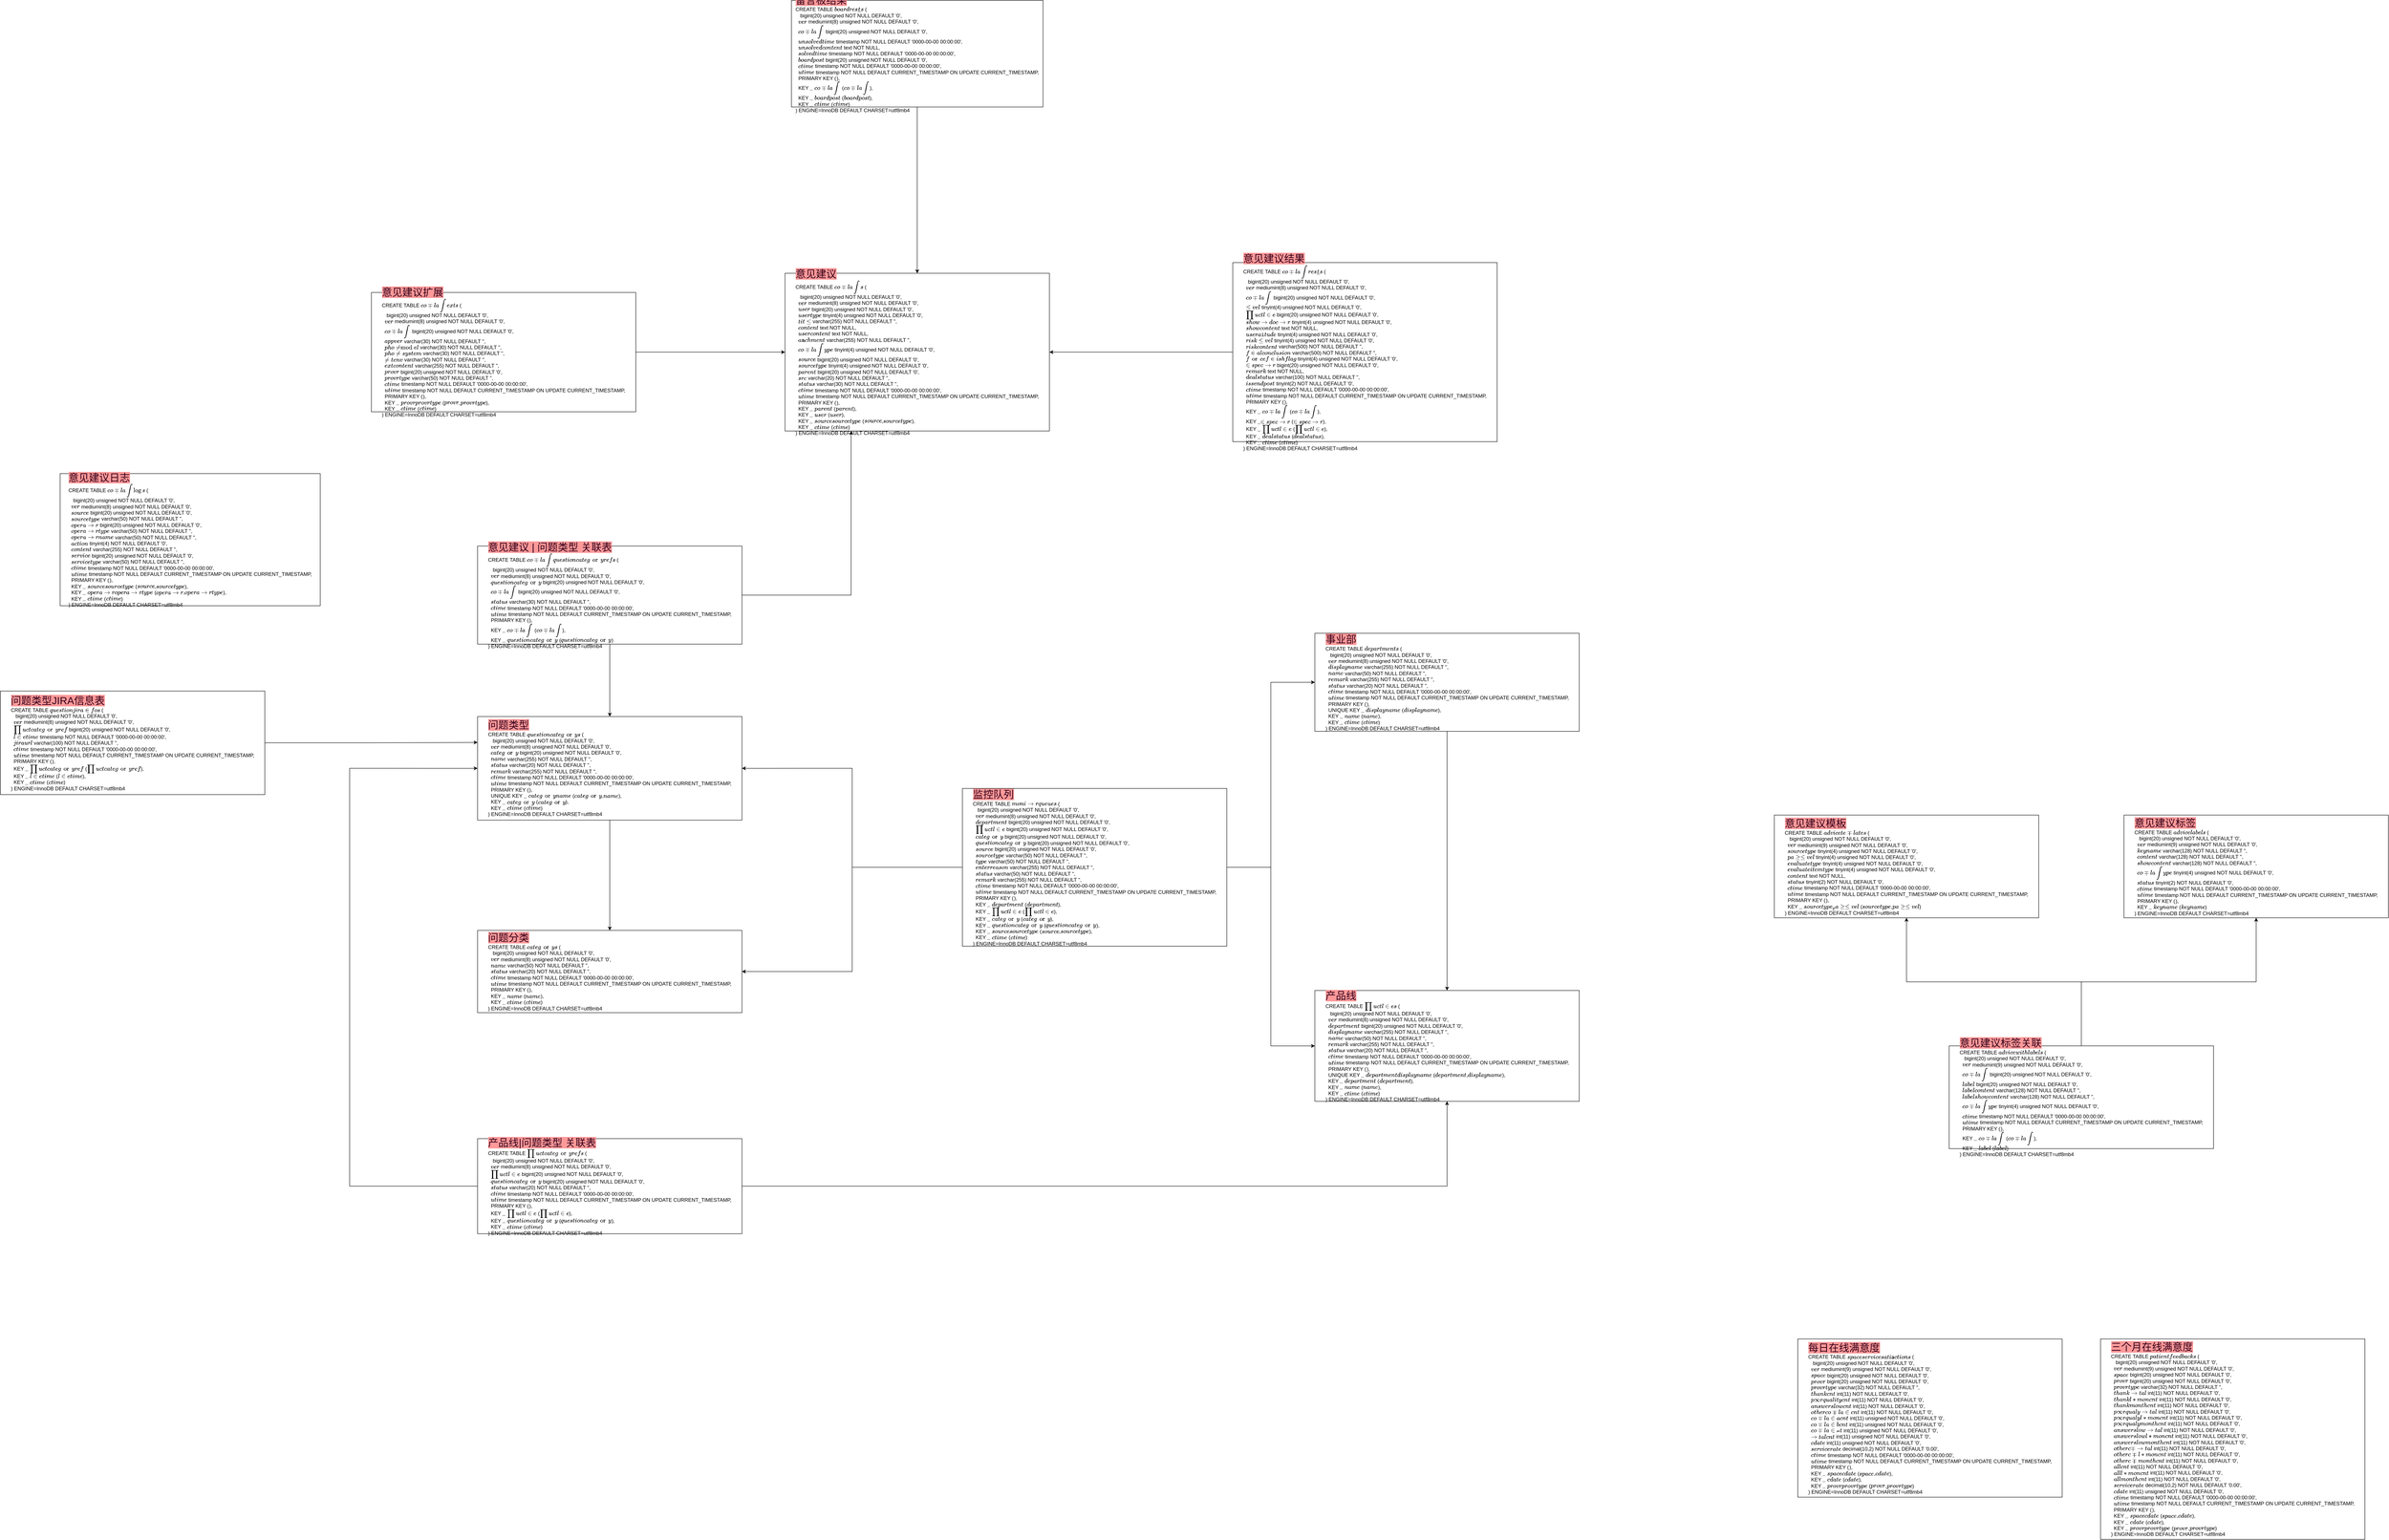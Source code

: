 <mxfile version="10.6.7" type="github"><diagram id="CI_Vb7R3DG8Nint-SgIT" name="Page-1"><mxGraphModel dx="10752" dy="6019" grid="1" gridSize="10" guides="1" tooltips="1" connect="1" arrows="1" fold="1" page="1" pageScale="1" pageWidth="827" pageHeight="1169" math="0" shadow="0"><root><mxCell id="0"/><mxCell id="1" parent="0"/><mxCell id="RTX8CLHJrB2wrhSfmk_F-2" value="&lt;div style=&quot;text-align: left&quot;&gt;&lt;font color=&quot;#33001a&quot; style=&quot;background-color: rgb(255 , 153 , 153) ; font-size: 24px&quot;&gt;意见&lt;font&gt;建议&lt;/font&gt;&lt;/font&gt;&lt;/div&gt;&lt;div style=&quot;text-align: left&quot;&gt;CREATE TABLE `complaints` (&lt;/div&gt;&lt;div style=&quot;text-align: left&quot;&gt;&amp;nbsp; `id` bigint(20) unsigned NOT NULL DEFAULT '0',&lt;/div&gt;&lt;div style=&quot;text-align: left&quot;&gt;&amp;nbsp; `ver` mediumint(8) unsigned NOT NULL DEFAULT '0',&lt;/div&gt;&lt;div style=&quot;text-align: left&quot;&gt;&amp;nbsp; `userid` bigint(20) unsigned NOT NULL DEFAULT '0',&lt;/div&gt;&lt;div style=&quot;text-align: left&quot;&gt;&amp;nbsp; `usertype` tinyint(4) unsigned NOT NULL DEFAULT '0',&lt;/div&gt;&lt;div style=&quot;text-align: left&quot;&gt;&amp;nbsp; `title` varchar(255) NOT NULL DEFAULT '',&lt;/div&gt;&lt;div style=&quot;text-align: left&quot;&gt;&amp;nbsp; `content` text NOT NULL,&lt;/div&gt;&lt;div style=&quot;text-align: left&quot;&gt;&amp;nbsp; `usercontent` text NOT NULL,&lt;/div&gt;&lt;div style=&quot;text-align: left&quot;&gt;&amp;nbsp; `attachmentids` varchar(255) NOT NULL DEFAULT '',&lt;/div&gt;&lt;div style=&quot;text-align: left&quot;&gt;&amp;nbsp; `complaintype` tinyint(4) unsigned NOT NULL DEFAULT '0',&lt;/div&gt;&lt;div style=&quot;text-align: left&quot;&gt;&amp;nbsp; `sourceid` bigint(20) unsigned NOT NULL DEFAULT '0',&lt;/div&gt;&lt;div style=&quot;text-align: left&quot;&gt;&amp;nbsp; `sourcetype` tinyint(4) unsigned NOT NULL DEFAULT '0',&lt;/div&gt;&lt;div style=&quot;text-align: left&quot;&gt;&amp;nbsp; `parentid` bigint(20) unsigned NOT NULL DEFAULT '0',&lt;/div&gt;&lt;div style=&quot;text-align: left&quot;&gt;&amp;nbsp; `src` varchar(20) NOT NULL DEFAULT '',&lt;/div&gt;&lt;div style=&quot;text-align: left&quot;&gt;&amp;nbsp; `status` varchar(30) NOT NULL DEFAULT '',&lt;/div&gt;&lt;div style=&quot;text-align: left&quot;&gt;&amp;nbsp; `ctime` timestamp NOT NULL DEFAULT '0000-00-00 00:00:00',&lt;/div&gt;&lt;div style=&quot;text-align: left&quot;&gt;&amp;nbsp; `utime` timestamp NOT NULL DEFAULT CURRENT_TIMESTAMP ON UPDATE CURRENT_TIMESTAMP,&lt;/div&gt;&lt;div style=&quot;text-align: left&quot;&gt;&amp;nbsp; PRIMARY KEY (`id`),&lt;/div&gt;&lt;div style=&quot;text-align: left&quot;&gt;&amp;nbsp; KEY `idx_parentid` (`parentid`),&lt;/div&gt;&lt;div style=&quot;text-align: left&quot;&gt;&amp;nbsp; KEY `idx_userid` (`userid`),&lt;/div&gt;&lt;div style=&quot;text-align: left&quot;&gt;&amp;nbsp; KEY `idx_sourceid_sourcetype` (`sourceid`,`sourcetype`),&lt;/div&gt;&lt;div style=&quot;text-align: left&quot;&gt;&amp;nbsp; KEY `idx_ctime` (`ctime`)&lt;/div&gt;&lt;div style=&quot;text-align: left&quot;&gt;) ENGINE=InnoDB DEFAULT CHARSET=utf8mb4&lt;/div&gt;" style="rounded=0;whiteSpace=wrap;html=1;" vertex="1" parent="1"><mxGeometry x="100" y="360" width="620" height="370" as="geometry"/></mxCell><mxCell id="RTX8CLHJrB2wrhSfmk_F-25" style="edgeStyle=orthogonalEdgeStyle;rounded=0;orthogonalLoop=1;jettySize=auto;html=1;entryX=0;entryY=0.5;entryDx=0;entryDy=0;" edge="1" parent="1" source="RTX8CLHJrB2wrhSfmk_F-3" target="RTX8CLHJrB2wrhSfmk_F-2"><mxGeometry relative="1" as="geometry"/></mxCell><mxCell id="RTX8CLHJrB2wrhSfmk_F-3" value="&lt;div style=&quot;text-align: left&quot;&gt;&lt;font color=&quot;#33001a&quot; style=&quot;background-color: rgb(255 , 153 , 153) ; font-size: 24px&quot;&gt;意见&lt;font&gt;建议扩展&lt;/font&gt;&lt;/font&gt;&lt;/div&gt;&lt;div style=&quot;text-align: left&quot;&gt;&lt;div&gt;CREATE TABLE `complaintexts` (&lt;/div&gt;&lt;div&gt;&amp;nbsp; `id` bigint(20) unsigned NOT NULL DEFAULT '0',&lt;/div&gt;&lt;div&gt;&amp;nbsp; `ver` mediumint(8) unsigned NOT NULL DEFAULT '0',&lt;/div&gt;&lt;div&gt;&amp;nbsp; `complaintid` bigint(20) unsigned NOT NULL DEFAULT '0',&lt;/div&gt;&lt;div&gt;&amp;nbsp; `appver` varchar(30) NOT NULL DEFAULT '',&lt;/div&gt;&lt;div&gt;&amp;nbsp; `phonemodel` varchar(30) NOT NULL DEFAULT '',&lt;/div&gt;&lt;div&gt;&amp;nbsp; `phonesystem` varchar(30) NOT NULL DEFAULT '',&lt;/div&gt;&lt;div&gt;&amp;nbsp; `netenv` varchar(30) NOT NULL DEFAULT '',&lt;/div&gt;&lt;div&gt;&amp;nbsp; `extcontent` varchar(255) NOT NULL DEFAULT '',&lt;/div&gt;&lt;div&gt;&amp;nbsp; `providerid` bigint(20) unsigned NOT NULL DEFAULT '0',&lt;/div&gt;&lt;div&gt;&amp;nbsp; `providertype` varchar(50) NOT NULL DEFAULT '',&lt;/div&gt;&lt;div&gt;&amp;nbsp; `ctime` timestamp NOT NULL DEFAULT '0000-00-00 00:00:00',&lt;/div&gt;&lt;div&gt;&amp;nbsp; `utime` timestamp NOT NULL DEFAULT CURRENT_TIMESTAMP ON UPDATE CURRENT_TIMESTAMP,&lt;/div&gt;&lt;div&gt;&amp;nbsp; PRIMARY KEY (`id`),&lt;/div&gt;&lt;div&gt;&amp;nbsp; KEY `idx_providerid_providertype` (`providerid`,`providertype`),&lt;/div&gt;&lt;div&gt;&amp;nbsp; KEY `idx_ctime` (`ctime`)&lt;/div&gt;&lt;div&gt;) ENGINE=InnoDB DEFAULT CHARSET=utf8mb4&lt;/div&gt;&lt;/div&gt;" style="rounded=0;whiteSpace=wrap;html=1;" vertex="1" parent="1"><mxGeometry x="-870" y="405" width="620" height="280" as="geometry"/></mxCell><mxCell id="RTX8CLHJrB2wrhSfmk_F-26" style="edgeStyle=orthogonalEdgeStyle;rounded=0;orthogonalLoop=1;jettySize=auto;html=1;entryX=1;entryY=0.5;entryDx=0;entryDy=0;" edge="1" parent="1" source="RTX8CLHJrB2wrhSfmk_F-6" target="RTX8CLHJrB2wrhSfmk_F-2"><mxGeometry relative="1" as="geometry"/></mxCell><mxCell id="RTX8CLHJrB2wrhSfmk_F-6" value="&lt;div style=&quot;text-align: left&quot;&gt;&lt;font color=&quot;#33001a&quot; style=&quot;background-color: rgb(255 , 153 , 153) ; font-size: 24px&quot;&gt;意见&lt;font&gt;建议结果&lt;/font&gt;&lt;/font&gt;&lt;/div&gt;&lt;div style=&quot;text-align: left&quot;&gt;&lt;div&gt;CREATE TABLE `complaintresults` (&lt;/div&gt;&lt;div&gt;&amp;nbsp; `id` bigint(20) unsigned NOT NULL DEFAULT '0',&lt;/div&gt;&lt;div&gt;&amp;nbsp; `ver` mediumint(8) unsigned NOT NULL DEFAULT '0',&lt;/div&gt;&lt;div&gt;&amp;nbsp; `complaintid` bigint(20) unsigned NOT NULL DEFAULT '0',&lt;/div&gt;&lt;div&gt;&amp;nbsp; `level` tinyint(4) unsigned NOT NULL DEFAULT '0',&lt;/div&gt;&lt;div&gt;&amp;nbsp; `productlineid` bigint(20) unsigned NOT NULL DEFAULT '0',&lt;/div&gt;&lt;div&gt;&amp;nbsp; `showtodoctor` tinyint(4) unsigned NOT NULL DEFAULT '0',&lt;/div&gt;&lt;div&gt;&amp;nbsp; `showcontent` text NOT NULL,&lt;/div&gt;&lt;div&gt;&amp;nbsp; `userattitude` tinyint(4) unsigned NOT NULL DEFAULT '0',&lt;/div&gt;&lt;div&gt;&amp;nbsp; `risklevel` tinyint(4) unsigned NOT NULL DEFAULT '0',&lt;/div&gt;&lt;div&gt;&amp;nbsp; `riskcontent` varchar(500) NOT NULL DEFAULT '',&lt;/div&gt;&lt;div&gt;&amp;nbsp; `finalconclusion` varchar(500) NOT NULL DEFAULT '',&lt;/div&gt;&lt;div&gt;&amp;nbsp; `forcefinishflag` tinyint(4) unsigned NOT NULL DEFAULT '0',&lt;/div&gt;&lt;div&gt;&amp;nbsp; `inspectorid` bigint(20) unsigned NOT NULL DEFAULT '0',&lt;/div&gt;&lt;div&gt;&amp;nbsp; `remark` text NOT NULL,&lt;/div&gt;&lt;div&gt;&amp;nbsp; `dealstatus` varchar(100) NOT NULL DEFAULT '',&lt;/div&gt;&lt;div&gt;&amp;nbsp; `issendpost` tinyint(2) NOT NULL DEFAULT '0',&lt;/div&gt;&lt;div&gt;&amp;nbsp; `ctime` timestamp NOT NULL DEFAULT '0000-00-00 00:00:00',&lt;/div&gt;&lt;div&gt;&amp;nbsp; `utime` timestamp NOT NULL DEFAULT CURRENT_TIMESTAMP ON UPDATE CURRENT_TIMESTAMP,&lt;/div&gt;&lt;div&gt;&amp;nbsp; PRIMARY KEY (`id`),&lt;/div&gt;&lt;div&gt;&amp;nbsp; KEY `idx_complaintid` (`complaintid`),&lt;/div&gt;&lt;div&gt;&amp;nbsp; KEY `idx_inspectorid` (`inspectorid`),&lt;/div&gt;&lt;div&gt;&amp;nbsp; KEY `idx_productlineid` (`productlineid`),&lt;/div&gt;&lt;div&gt;&amp;nbsp; KEY `idx_dealstatus` (`dealstatus`),&lt;/div&gt;&lt;div&gt;&amp;nbsp; KEY `idx_ctime` (`ctime`)&lt;/div&gt;&lt;div&gt;) ENGINE=InnoDB DEFAULT CHARSET=utf8mb4&lt;/div&gt;&lt;/div&gt;" style="rounded=0;whiteSpace=wrap;html=1;" vertex="1" parent="1"><mxGeometry x="1150" y="335" width="620" height="420" as="geometry"/></mxCell><mxCell id="RTX8CLHJrB2wrhSfmk_F-7" value="&lt;div style=&quot;text-align: left&quot;&gt;&lt;font color=&quot;#33001a&quot; style=&quot;background-color: rgb(255 , 153 , 153) ; font-size: 24px&quot;&gt;意见&lt;font&gt;建议日志&lt;/font&gt;&lt;/font&gt;&lt;/div&gt;&lt;div style=&quot;text-align: left&quot;&gt;&lt;div&gt;CREATE TABLE `complaintlogs` (&lt;/div&gt;&lt;div&gt;&amp;nbsp; `id` bigint(20) unsigned NOT NULL DEFAULT '0',&lt;/div&gt;&lt;div&gt;&amp;nbsp; `ver` mediumint(8) unsigned NOT NULL DEFAULT '0',&lt;/div&gt;&lt;div&gt;&amp;nbsp; `sourceid` bigint(20) unsigned NOT NULL DEFAULT '0',&lt;/div&gt;&lt;div&gt;&amp;nbsp; `sourcetype` varchar(50) NOT NULL DEFAULT '',&lt;/div&gt;&lt;div&gt;&amp;nbsp; `operatorid` bigint(20) unsigned NOT NULL DEFAULT '0',&lt;/div&gt;&lt;div&gt;&amp;nbsp; `operatortype` varchar(50) NOT NULL DEFAULT '',&lt;/div&gt;&lt;div&gt;&amp;nbsp; `operatorname` varchar(50) NOT NULL DEFAULT '',&lt;/div&gt;&lt;div&gt;&amp;nbsp; `action` tinyint(4) NOT NULL DEFAULT '0',&lt;/div&gt;&lt;div&gt;&amp;nbsp; `content` varchar(255) NOT NULL DEFAULT '',&lt;/div&gt;&lt;div&gt;&amp;nbsp; `serviceid` bigint(20) unsigned NOT NULL DEFAULT '0',&lt;/div&gt;&lt;div&gt;&amp;nbsp; `servicetype` varchar(50) NOT NULL DEFAULT '',&lt;/div&gt;&lt;div&gt;&amp;nbsp; `ctime` timestamp NOT NULL DEFAULT '0000-00-00 00:00:00',&lt;/div&gt;&lt;div&gt;&amp;nbsp; `utime` timestamp NOT NULL DEFAULT CURRENT_TIMESTAMP ON UPDATE CURRENT_TIMESTAMP,&lt;/div&gt;&lt;div&gt;&amp;nbsp; PRIMARY KEY (`id`),&lt;/div&gt;&lt;div&gt;&amp;nbsp; KEY `idx_sourceid_sourcetype` (`sourceid`,`sourcetype`),&lt;/div&gt;&lt;div&gt;&amp;nbsp; KEY `idx_operatorid_operatortype` (`operatorid`,`operatortype`),&lt;/div&gt;&lt;div&gt;&amp;nbsp; KEY `idx_ctime` (`ctime`)&lt;/div&gt;&lt;div&gt;) ENGINE=InnoDB DEFAULT CHARSET=utf8mb4&lt;/div&gt;&lt;/div&gt;" style="rounded=0;whiteSpace=wrap;html=1;" vertex="1" parent="1"><mxGeometry x="-1600" y="830" width="610" height="310" as="geometry"/></mxCell><mxCell id="RTX8CLHJrB2wrhSfmk_F-27" style="edgeStyle=orthogonalEdgeStyle;rounded=0;orthogonalLoop=1;jettySize=auto;html=1;entryX=0.5;entryY=0;entryDx=0;entryDy=0;" edge="1" parent="1" source="RTX8CLHJrB2wrhSfmk_F-8" target="RTX8CLHJrB2wrhSfmk_F-2"><mxGeometry relative="1" as="geometry"/></mxCell><mxCell id="RTX8CLHJrB2wrhSfmk_F-8" value="&lt;div style=&quot;text-align: left&quot;&gt;&lt;font color=&quot;#33001a&quot; style=&quot;background-color: rgb(255 , 153 , 153) ; font-size: 24px&quot;&gt;留言板结果&lt;/font&gt;&lt;/div&gt;&lt;div style=&quot;text-align: left&quot;&gt;&lt;div&gt;CREATE TABLE `boardresults` (&lt;/div&gt;&lt;div&gt;&amp;nbsp; `id` bigint(20) unsigned NOT NULL DEFAULT '0',&lt;/div&gt;&lt;div&gt;&amp;nbsp; `ver` mediumint(8) unsigned NOT NULL DEFAULT '0',&lt;/div&gt;&lt;div&gt;&amp;nbsp; `complaintid` bigint(20) unsigned NOT NULL DEFAULT '0',&lt;/div&gt;&lt;div&gt;&amp;nbsp; `unsolvedtime` timestamp NOT NULL DEFAULT '0000-00-00 00:00:00',&lt;/div&gt;&lt;div&gt;&amp;nbsp; `unsolvedcontent` text NOT NULL,&lt;/div&gt;&lt;div&gt;&amp;nbsp; `solvedtime` timestamp NOT NULL DEFAULT '0000-00-00 00:00:00',&lt;/div&gt;&lt;div&gt;&amp;nbsp; `boardpostid` bigint(20) unsigned NOT NULL DEFAULT '0',&lt;/div&gt;&lt;div&gt;&amp;nbsp; `ctime` timestamp NOT NULL DEFAULT '0000-00-00 00:00:00',&lt;/div&gt;&lt;div&gt;&amp;nbsp; `utime` timestamp NOT NULL DEFAULT CURRENT_TIMESTAMP ON UPDATE CURRENT_TIMESTAMP,&lt;/div&gt;&lt;div&gt;&amp;nbsp; PRIMARY KEY (`id`),&lt;/div&gt;&lt;div&gt;&amp;nbsp; KEY `idx_complaintid` (`complaintid`),&lt;/div&gt;&lt;div&gt;&amp;nbsp; KEY `idx_boardpostid` (`boardpostid`),&lt;/div&gt;&lt;div&gt;&amp;nbsp; KEY `idx_ctime` (`ctime`)&lt;/div&gt;&lt;div&gt;) ENGINE=InnoDB DEFAULT CHARSET=utf8mb4&lt;/div&gt;&lt;/div&gt;" style="rounded=0;whiteSpace=wrap;html=1;" vertex="1" parent="1"><mxGeometry x="115" y="-280" width="590" height="250" as="geometry"/></mxCell><mxCell id="RTX8CLHJrB2wrhSfmk_F-28" style="edgeStyle=orthogonalEdgeStyle;rounded=0;orthogonalLoop=1;jettySize=auto;html=1;entryX=0.25;entryY=1;entryDx=0;entryDy=0;" edge="1" parent="1" source="RTX8CLHJrB2wrhSfmk_F-9" target="RTX8CLHJrB2wrhSfmk_F-2"><mxGeometry relative="1" as="geometry"/></mxCell><mxCell id="RTX8CLHJrB2wrhSfmk_F-29" style="edgeStyle=orthogonalEdgeStyle;rounded=0;orthogonalLoop=1;jettySize=auto;html=1;entryX=0.5;entryY=0;entryDx=0;entryDy=0;" edge="1" parent="1" source="RTX8CLHJrB2wrhSfmk_F-9" target="RTX8CLHJrB2wrhSfmk_F-17"><mxGeometry relative="1" as="geometry"/></mxCell><mxCell id="RTX8CLHJrB2wrhSfmk_F-9" value="&lt;div style=&quot;text-align: left&quot;&gt;&lt;font color=&quot;#33001a&quot; style=&quot;background-color: rgb(255 , 153 , 153) ; font-size: 24px&quot;&gt;意见&lt;font&gt;建议 | 问题类型 关联表&lt;/font&gt;&lt;/font&gt;&lt;/div&gt;&lt;div style=&quot;text-align: left&quot;&gt;&lt;div&gt;CREATE TABLE `complaintquestioncategoryrefs` (&lt;/div&gt;&lt;div&gt;&amp;nbsp; `id` bigint(20) unsigned NOT NULL DEFAULT '0',&lt;/div&gt;&lt;div&gt;&amp;nbsp; `ver` mediumint(8) unsigned NOT NULL DEFAULT '0',&lt;/div&gt;&lt;div&gt;&amp;nbsp; `questioncategoryid` bigint(20) unsigned NOT NULL DEFAULT '0',&lt;/div&gt;&lt;div&gt;&amp;nbsp; `complaintid` bigint(20) unsigned NOT NULL DEFAULT '0',&lt;/div&gt;&lt;div&gt;&amp;nbsp; `status` varchar(30) NOT NULL DEFAULT '',&lt;/div&gt;&lt;div&gt;&amp;nbsp; `ctime` timestamp NOT NULL DEFAULT '0000-00-00 00:00:00',&lt;/div&gt;&lt;div&gt;&amp;nbsp; `utime` timestamp NOT NULL DEFAULT CURRENT_TIMESTAMP ON UPDATE CURRENT_TIMESTAMP,&lt;/div&gt;&lt;div&gt;&amp;nbsp; PRIMARY KEY (`id`),&lt;/div&gt;&lt;div&gt;&amp;nbsp; KEY `idx_complaintid` (`complaintid`),&lt;/div&gt;&lt;div&gt;&amp;nbsp; KEY `idx_questioncategoryid` (`questioncategoryid`)&lt;/div&gt;&lt;div&gt;) ENGINE=InnoDB DEFAULT CHARSET=utf8mb4&lt;/div&gt;&lt;/div&gt;" style="rounded=0;whiteSpace=wrap;html=1;" vertex="1" parent="1"><mxGeometry x="-621" y="1000" width="620" height="230" as="geometry"/></mxCell><mxCell id="RTX8CLHJrB2wrhSfmk_F-31" style="edgeStyle=orthogonalEdgeStyle;rounded=0;orthogonalLoop=1;jettySize=auto;html=1;entryX=0;entryY=0.5;entryDx=0;entryDy=0;" edge="1" parent="1" source="RTX8CLHJrB2wrhSfmk_F-10" target="RTX8CLHJrB2wrhSfmk_F-12"><mxGeometry relative="1" as="geometry"/></mxCell><mxCell id="RTX8CLHJrB2wrhSfmk_F-32" style="edgeStyle=orthogonalEdgeStyle;rounded=0;orthogonalLoop=1;jettySize=auto;html=1;entryX=0;entryY=0.5;entryDx=0;entryDy=0;" edge="1" parent="1" source="RTX8CLHJrB2wrhSfmk_F-10" target="RTX8CLHJrB2wrhSfmk_F-15"><mxGeometry relative="1" as="geometry"/></mxCell><mxCell id="RTX8CLHJrB2wrhSfmk_F-35" style="edgeStyle=orthogonalEdgeStyle;rounded=0;orthogonalLoop=1;jettySize=auto;html=1;entryX=1;entryY=0.5;entryDx=0;entryDy=0;" edge="1" parent="1" source="RTX8CLHJrB2wrhSfmk_F-10" target="RTX8CLHJrB2wrhSfmk_F-17"><mxGeometry relative="1" as="geometry"/></mxCell><mxCell id="RTX8CLHJrB2wrhSfmk_F-36" style="edgeStyle=orthogonalEdgeStyle;rounded=0;orthogonalLoop=1;jettySize=auto;html=1;entryX=1;entryY=0.5;entryDx=0;entryDy=0;" edge="1" parent="1" source="RTX8CLHJrB2wrhSfmk_F-10" target="RTX8CLHJrB2wrhSfmk_F-16"><mxGeometry relative="1" as="geometry"/></mxCell><mxCell id="RTX8CLHJrB2wrhSfmk_F-10" value="&lt;div style=&quot;text-align: left&quot;&gt;&lt;font color=&quot;#33001a&quot; style=&quot;background-color: rgb(255 , 153 , 153) ; font-size: 24px&quot;&gt;&lt;font&gt;监控队列&lt;/font&gt;&lt;/font&gt;&lt;/div&gt;&lt;div style=&quot;text-align: left&quot;&gt;&lt;div&gt;CREATE TABLE `monitorqueues` (&lt;/div&gt;&lt;div&gt;&amp;nbsp; `id` bigint(20) unsigned NOT NULL DEFAULT '0',&lt;/div&gt;&lt;div&gt;&amp;nbsp; `ver` mediumint(8) unsigned NOT NULL DEFAULT '0',&lt;/div&gt;&lt;div&gt;&amp;nbsp; `departmentid` bigint(20) unsigned NOT NULL DEFAULT '0',&lt;/div&gt;&lt;div&gt;&amp;nbsp; `productlineid` bigint(20) unsigned NOT NULL DEFAULT '0',&lt;/div&gt;&lt;div&gt;&amp;nbsp; `categoryid` bigint(20) unsigned NOT NULL DEFAULT '0',&lt;/div&gt;&lt;div&gt;&amp;nbsp; `questioncategoryid` bigint(20) unsigned NOT NULL DEFAULT '0',&lt;/div&gt;&lt;div&gt;&amp;nbsp; `sourceid` bigint(20) unsigned NOT NULL DEFAULT '0',&lt;/div&gt;&lt;div&gt;&amp;nbsp; `sourcetype` varchar(50) NOT NULL DEFAULT '',&lt;/div&gt;&lt;div&gt;&amp;nbsp; `type` varchar(50) NOT NULL DEFAULT '',&lt;/div&gt;&lt;div&gt;&amp;nbsp; `enterreason` varchar(255) NOT NULL DEFAULT '',&lt;/div&gt;&lt;div&gt;&amp;nbsp; `status` varchar(50) NOT NULL DEFAULT '',&lt;/div&gt;&lt;div&gt;&amp;nbsp; `remark` varchar(255) NOT NULL DEFAULT '',&lt;/div&gt;&lt;div&gt;&amp;nbsp; `ctime` timestamp NOT NULL DEFAULT '0000-00-00 00:00:00',&lt;/div&gt;&lt;div&gt;&amp;nbsp; `utime` timestamp NOT NULL DEFAULT CURRENT_TIMESTAMP ON UPDATE CURRENT_TIMESTAMP,&lt;/div&gt;&lt;div&gt;&amp;nbsp; PRIMARY KEY (`id`),&lt;/div&gt;&lt;div&gt;&amp;nbsp; KEY `idx_departmentid` (`departmentid`),&lt;/div&gt;&lt;div&gt;&amp;nbsp; KEY `idx_productlineid` (`productlineid`),&lt;/div&gt;&lt;div&gt;&amp;nbsp; KEY `idx_categoryid` (`categoryid`),&lt;/div&gt;&lt;div&gt;&amp;nbsp; KEY `idx_questioncategoryid` (`questioncategoryid`),&lt;/div&gt;&lt;div&gt;&amp;nbsp; KEY `idx_sourceid_sourcetype` (`sourceid`,`sourcetype`),&lt;/div&gt;&lt;div&gt;&amp;nbsp; KEY `idx_ctime` (`ctime`)&lt;/div&gt;&lt;div&gt;) ENGINE=InnoDB DEFAULT CHARSET=utf8mb4&lt;/div&gt;&lt;/div&gt;" style="rounded=0;whiteSpace=wrap;html=1;" vertex="1" parent="1"><mxGeometry x="516" y="1568.5" width="620" height="370" as="geometry"/></mxCell><mxCell id="RTX8CLHJrB2wrhSfmk_F-37" style="edgeStyle=orthogonalEdgeStyle;rounded=0;orthogonalLoop=1;jettySize=auto;html=1;entryX=0.5;entryY=0;entryDx=0;entryDy=0;" edge="1" parent="1" source="RTX8CLHJrB2wrhSfmk_F-12" target="RTX8CLHJrB2wrhSfmk_F-15"><mxGeometry relative="1" as="geometry"/></mxCell><mxCell id="RTX8CLHJrB2wrhSfmk_F-12" value="&lt;div style=&quot;text-align: left&quot;&gt;&lt;font color=&quot;#33001a&quot; style=&quot;background-color: rgb(255 , 153 , 153) ; font-size: 24px&quot;&gt;事业部&lt;/font&gt;&lt;/div&gt;&lt;div style=&quot;text-align: left&quot;&gt;&lt;div&gt;CREATE TABLE `departments` (&lt;/div&gt;&lt;div&gt;&amp;nbsp; `id` bigint(20) unsigned NOT NULL DEFAULT '0',&lt;/div&gt;&lt;div&gt;&amp;nbsp; `ver` mediumint(8) unsigned NOT NULL DEFAULT '0',&lt;/div&gt;&lt;div&gt;&amp;nbsp; `displayname` varchar(255) NOT NULL DEFAULT '',&lt;/div&gt;&lt;div&gt;&amp;nbsp; `name` varchar(50) NOT NULL DEFAULT '',&lt;/div&gt;&lt;div&gt;&amp;nbsp; `remark` varchar(255) NOT NULL DEFAULT '',&lt;/div&gt;&lt;div&gt;&amp;nbsp; `status` varchar(20) NOT NULL DEFAULT '',&lt;/div&gt;&lt;div&gt;&amp;nbsp; `ctime` timestamp NOT NULL DEFAULT '0000-00-00 00:00:00',&lt;/div&gt;&lt;div&gt;&amp;nbsp; `utime` timestamp NOT NULL DEFAULT CURRENT_TIMESTAMP ON UPDATE CURRENT_TIMESTAMP,&lt;/div&gt;&lt;div&gt;&amp;nbsp; PRIMARY KEY (`id`),&lt;/div&gt;&lt;div&gt;&amp;nbsp; UNIQUE KEY `idx_displayname` (`displayname`),&lt;/div&gt;&lt;div&gt;&amp;nbsp; KEY `idx_name` (`name`),&lt;/div&gt;&lt;div&gt;&amp;nbsp; KEY `idx_ctime` (`ctime`)&lt;/div&gt;&lt;div&gt;) ENGINE=InnoDB DEFAULT CHARSET=utf8mb4&lt;/div&gt;&lt;/div&gt;" style="rounded=0;whiteSpace=wrap;html=1;" vertex="1" parent="1"><mxGeometry x="1342.5" y="1204.5" width="620" height="230" as="geometry"/></mxCell><mxCell id="RTX8CLHJrB2wrhSfmk_F-15" value="&lt;div style=&quot;text-align: left&quot;&gt;&lt;font color=&quot;#33001a&quot;&gt;&lt;span style=&quot;font-size: 24px ; background-color: rgb(255 , 153 , 153)&quot;&gt;产品线&lt;/span&gt;&lt;/font&gt;&lt;/div&gt;&lt;div style=&quot;text-align: left&quot;&gt;&lt;div&gt;CREATE TABLE `productlines` (&lt;/div&gt;&lt;div&gt;&amp;nbsp; `id` bigint(20) unsigned NOT NULL DEFAULT '0',&lt;/div&gt;&lt;div&gt;&amp;nbsp; `ver` mediumint(8) unsigned NOT NULL DEFAULT '0',&lt;/div&gt;&lt;div&gt;&amp;nbsp; `departmentid` bigint(20) unsigned NOT NULL DEFAULT '0',&lt;/div&gt;&lt;div&gt;&amp;nbsp; `displayname` varchar(255) NOT NULL DEFAULT '',&lt;/div&gt;&lt;div&gt;&amp;nbsp; `name` varchar(50) NOT NULL DEFAULT '',&lt;/div&gt;&lt;div&gt;&amp;nbsp; `remark` varchar(255) NOT NULL DEFAULT '',&lt;/div&gt;&lt;div&gt;&amp;nbsp; `status` varchar(20) NOT NULL DEFAULT '',&lt;/div&gt;&lt;div&gt;&amp;nbsp; `ctime` timestamp NOT NULL DEFAULT '0000-00-00 00:00:00',&lt;/div&gt;&lt;div&gt;&amp;nbsp; `utime` timestamp NOT NULL DEFAULT CURRENT_TIMESTAMP ON UPDATE CURRENT_TIMESTAMP,&lt;/div&gt;&lt;div&gt;&amp;nbsp; PRIMARY KEY (`id`),&lt;/div&gt;&lt;div&gt;&amp;nbsp; UNIQUE KEY `idx_departmentid_displayname` (`departmentid`,`displayname`),&lt;/div&gt;&lt;div&gt;&amp;nbsp; KEY `idx_departmentid` (`departmentid`),&lt;/div&gt;&lt;div&gt;&amp;nbsp; KEY `idx_name` (`name`),&lt;/div&gt;&lt;div&gt;&amp;nbsp; KEY `idx_ctime` (`ctime`)&lt;/div&gt;&lt;div&gt;) ENGINE=InnoDB DEFAULT CHARSET=utf8mb4&lt;/div&gt;&lt;/div&gt;" style="rounded=0;whiteSpace=wrap;html=1;" vertex="1" parent="1"><mxGeometry x="1342.5" y="2042.5" width="620" height="260" as="geometry"/></mxCell><mxCell id="RTX8CLHJrB2wrhSfmk_F-16" value="&lt;div style=&quot;text-align: left&quot;&gt;&lt;font color=&quot;#33001a&quot;&gt;&lt;span style=&quot;font-size: 24px ; background-color: rgb(255 , 153 , 153)&quot;&gt;问题分类&lt;/span&gt;&lt;/font&gt;&lt;/div&gt;&lt;div style=&quot;text-align: left&quot;&gt;&lt;div&gt;CREATE TABLE `categorys` (&lt;/div&gt;&lt;div&gt;&amp;nbsp; `id` bigint(20) unsigned NOT NULL DEFAULT '0',&lt;/div&gt;&lt;div&gt;&amp;nbsp; `ver` mediumint(8) unsigned NOT NULL DEFAULT '0',&lt;/div&gt;&lt;div&gt;&amp;nbsp; `name` varchar(50) NOT NULL DEFAULT '',&lt;/div&gt;&lt;div&gt;&amp;nbsp; `status` varchar(20) NOT NULL DEFAULT '',&lt;/div&gt;&lt;div&gt;&amp;nbsp; `ctime` timestamp NOT NULL DEFAULT '0000-00-00 00:00:00',&lt;/div&gt;&lt;div&gt;&amp;nbsp; `utime` timestamp NOT NULL DEFAULT CURRENT_TIMESTAMP ON UPDATE CURRENT_TIMESTAMP,&lt;/div&gt;&lt;div&gt;&amp;nbsp; PRIMARY KEY (`id`),&lt;/div&gt;&lt;div&gt;&amp;nbsp; KEY `idx_name` (`name`),&lt;/div&gt;&lt;div&gt;&amp;nbsp; KEY `idx_ctime` (`ctime`)&lt;/div&gt;&lt;div&gt;) ENGINE=InnoDB DEFAULT CHARSET=utf8mb4&lt;/div&gt;&lt;/div&gt;" style="rounded=0;whiteSpace=wrap;html=1;" vertex="1" parent="1"><mxGeometry x="-621" y="1901.5" width="620" height="193" as="geometry"/></mxCell><mxCell id="RTX8CLHJrB2wrhSfmk_F-30" style="edgeStyle=orthogonalEdgeStyle;rounded=0;orthogonalLoop=1;jettySize=auto;html=1;entryX=0.5;entryY=0;entryDx=0;entryDy=0;" edge="1" parent="1" source="RTX8CLHJrB2wrhSfmk_F-17" target="RTX8CLHJrB2wrhSfmk_F-16"><mxGeometry relative="1" as="geometry"/></mxCell><mxCell id="RTX8CLHJrB2wrhSfmk_F-17" value="&lt;div style=&quot;text-align: left&quot;&gt;&lt;font color=&quot;#33001a&quot;&gt;&lt;span style=&quot;font-size: 24px ; background-color: rgb(255 , 153 , 153)&quot;&gt;问题类型&lt;/span&gt;&lt;/font&gt;&lt;/div&gt;&lt;div style=&quot;text-align: left&quot;&gt;&lt;div&gt;CREATE TABLE `questioncategorys` (&lt;/div&gt;&lt;div&gt;&amp;nbsp; `id` bigint(20) unsigned NOT NULL DEFAULT '0',&lt;/div&gt;&lt;div&gt;&amp;nbsp; `ver` mediumint(8) unsigned NOT NULL DEFAULT '0',&lt;/div&gt;&lt;div&gt;&amp;nbsp; `categoryid` bigint(20) unsigned NOT NULL DEFAULT '0',&lt;/div&gt;&lt;div&gt;&amp;nbsp; `name` varchar(255) NOT NULL DEFAULT '',&lt;/div&gt;&lt;div&gt;&amp;nbsp; `status` varchar(20) NOT NULL DEFAULT '',&lt;/div&gt;&lt;div&gt;&amp;nbsp; `remark` varchar(255) NOT NULL DEFAULT '',&lt;/div&gt;&lt;div&gt;&amp;nbsp; `ctime` timestamp NOT NULL DEFAULT '0000-00-00 00:00:00',&lt;/div&gt;&lt;div&gt;&amp;nbsp; `utime` timestamp NOT NULL DEFAULT CURRENT_TIMESTAMP ON UPDATE CURRENT_TIMESTAMP,&lt;/div&gt;&lt;div&gt;&amp;nbsp; PRIMARY KEY (`id`),&lt;/div&gt;&lt;div&gt;&amp;nbsp; UNIQUE KEY `idx_categoryid_name` (`categoryid`,`name`),&lt;/div&gt;&lt;div&gt;&amp;nbsp; KEY `idx_categoryid` (`categoryid`),&lt;/div&gt;&lt;div&gt;&amp;nbsp; KEY `idx_ctime` (`ctime`)&lt;/div&gt;&lt;div&gt;) ENGINE=InnoDB DEFAULT CHARSET=utf8mb4&lt;/div&gt;&lt;/div&gt;" style="rounded=0;whiteSpace=wrap;html=1;" vertex="1" parent="1"><mxGeometry x="-621" y="1399.833" width="620" height="243" as="geometry"/></mxCell><mxCell id="RTX8CLHJrB2wrhSfmk_F-38" style="edgeStyle=orthogonalEdgeStyle;rounded=0;orthogonalLoop=1;jettySize=auto;html=1;entryX=0.5;entryY=1;entryDx=0;entryDy=0;" edge="1" parent="1" source="RTX8CLHJrB2wrhSfmk_F-18" target="RTX8CLHJrB2wrhSfmk_F-15"><mxGeometry relative="1" as="geometry"/></mxCell><mxCell id="RTX8CLHJrB2wrhSfmk_F-39" style="edgeStyle=orthogonalEdgeStyle;rounded=0;orthogonalLoop=1;jettySize=auto;html=1;entryX=0;entryY=0.5;entryDx=0;entryDy=0;" edge="1" parent="1" source="RTX8CLHJrB2wrhSfmk_F-18" target="RTX8CLHJrB2wrhSfmk_F-17"><mxGeometry relative="1" as="geometry"><Array as="points"><mxPoint x="-921" y="2501.5"/><mxPoint x="-921" y="1521"/></Array></mxGeometry></mxCell><mxCell id="RTX8CLHJrB2wrhSfmk_F-18" value="&lt;div style=&quot;text-align: left&quot;&gt;&lt;font color=&quot;#33001a&quot;&gt;&lt;span style=&quot;font-size: 24px ; background-color: rgb(255 , 153 , 153)&quot;&gt;产品线|问题类型 关联表&lt;/span&gt;&lt;/font&gt;&lt;/div&gt;&lt;div style=&quot;text-align: left&quot;&gt;&lt;div&gt;CREATE TABLE `productcategoryrefs` (&lt;/div&gt;&lt;div&gt;&amp;nbsp; `id` bigint(20) unsigned NOT NULL DEFAULT '0',&lt;/div&gt;&lt;div&gt;&amp;nbsp; `ver` mediumint(8) unsigned NOT NULL DEFAULT '0',&lt;/div&gt;&lt;div&gt;&amp;nbsp; `productlineid` bigint(20) unsigned NOT NULL DEFAULT '0',&lt;/div&gt;&lt;div&gt;&amp;nbsp; `questioncategoryid` bigint(20) unsigned NOT NULL DEFAULT '0',&lt;/div&gt;&lt;div&gt;&amp;nbsp; `status` varchar(20) NOT NULL DEFAULT '',&lt;/div&gt;&lt;div&gt;&amp;nbsp; `ctime` timestamp NOT NULL DEFAULT '0000-00-00 00:00:00',&lt;/div&gt;&lt;div&gt;&amp;nbsp; `utime` timestamp NOT NULL DEFAULT CURRENT_TIMESTAMP ON UPDATE CURRENT_TIMESTAMP,&lt;/div&gt;&lt;div&gt;&amp;nbsp; PRIMARY KEY (`id`),&lt;/div&gt;&lt;div&gt;&amp;nbsp; KEY `idx_productlineid` (`productlineid`),&lt;/div&gt;&lt;div&gt;&amp;nbsp; KEY `idx_questioncategoryid` (`questioncategoryid`),&lt;/div&gt;&lt;div&gt;&amp;nbsp; KEY `idx_ctime` (`ctime`)&lt;/div&gt;&lt;div&gt;) ENGINE=InnoDB DEFAULT CHARSET=utf8mb4&lt;/div&gt;&lt;/div&gt;" style="rounded=0;whiteSpace=wrap;html=1;" vertex="1" parent="1"><mxGeometry x="-621" y="2390" width="620" height="223" as="geometry"/></mxCell><mxCell id="RTX8CLHJrB2wrhSfmk_F-42" style="edgeStyle=orthogonalEdgeStyle;rounded=0;orthogonalLoop=1;jettySize=auto;html=1;entryX=0;entryY=0.25;entryDx=0;entryDy=0;" edge="1" parent="1" source="RTX8CLHJrB2wrhSfmk_F-19" target="RTX8CLHJrB2wrhSfmk_F-17"><mxGeometry relative="1" as="geometry"/></mxCell><mxCell id="RTX8CLHJrB2wrhSfmk_F-19" value="&lt;div style=&quot;text-align: left&quot;&gt;&lt;font color=&quot;#33001a&quot;&gt;&lt;span style=&quot;font-size: 24px ; background-color: rgb(255 , 153 , 153)&quot;&gt;问题类型JIRA信息表&lt;/span&gt;&lt;/font&gt;&lt;/div&gt;&lt;div style=&quot;text-align: left&quot;&gt;&lt;div&gt;CREATE TABLE `questionjirainfos` (&lt;/div&gt;&lt;div&gt;&amp;nbsp; `id` bigint(20) unsigned NOT NULL DEFAULT '0',&lt;/div&gt;&lt;div&gt;&amp;nbsp; `ver` mediumint(8) unsigned NOT NULL DEFAULT '0',&lt;/div&gt;&lt;div&gt;&amp;nbsp; `productcategoryrefid` bigint(20) unsigned NOT NULL DEFAULT '0',&lt;/div&gt;&lt;div&gt;&amp;nbsp; `linetime` timestamp NOT NULL DEFAULT '0000-00-00 00:00:00',&lt;/div&gt;&lt;div&gt;&amp;nbsp; `jiraurl` varchar(100) NOT NULL DEFAULT '',&lt;/div&gt;&lt;div&gt;&amp;nbsp; `ctime` timestamp NOT NULL DEFAULT '0000-00-00 00:00:00',&lt;/div&gt;&lt;div&gt;&amp;nbsp; `utime` timestamp NOT NULL DEFAULT CURRENT_TIMESTAMP ON UPDATE CURRENT_TIMESTAMP,&lt;/div&gt;&lt;div&gt;&amp;nbsp; PRIMARY KEY (`id`),&lt;/div&gt;&lt;div&gt;&amp;nbsp; KEY `idx_productcategoryrefid` (`productcategoryrefid`),&lt;/div&gt;&lt;div&gt;&amp;nbsp; KEY `idx_linetime` (`linetime`),&lt;/div&gt;&lt;div&gt;&amp;nbsp; KEY `idx_ctime` (`ctime`)&lt;/div&gt;&lt;div&gt;) ENGINE=InnoDB DEFAULT CHARSET=utf8mb4&lt;/div&gt;&lt;/div&gt;" style="rounded=0;whiteSpace=wrap;html=1;" vertex="1" parent="1"><mxGeometry x="-1740" y="1340" width="620" height="243" as="geometry"/></mxCell><mxCell id="RTX8CLHJrB2wrhSfmk_F-20" value="&lt;div style=&quot;text-align: left&quot;&gt;&lt;font color=&quot;#33001a&quot;&gt;&lt;span style=&quot;font-size: 24px ; background-color: rgb(255 , 153 , 153)&quot;&gt;意见建议模板&lt;/span&gt;&lt;/font&gt;&lt;/div&gt;&lt;div style=&quot;text-align: left&quot;&gt;&lt;div&gt;CREATE TABLE `advicetemplates` (&lt;/div&gt;&lt;div&gt;&amp;nbsp; `id` bigint(20) unsigned NOT NULL DEFAULT '0',&lt;/div&gt;&lt;div&gt;&amp;nbsp; `ver` mediumint(9) unsigned NOT NULL DEFAULT '0',&lt;/div&gt;&lt;div&gt;&amp;nbsp; `sourcetype` tinyint(4) unsigned NOT NULL DEFAULT '0',&lt;/div&gt;&lt;div&gt;&amp;nbsp; `pagelevel` tinyint(4) unsigned NOT NULL DEFAULT '0',&lt;/div&gt;&lt;div&gt;&amp;nbsp; `evaluatetype` tinyint(4) unsigned NOT NULL DEFAULT '0',&lt;/div&gt;&lt;div&gt;&amp;nbsp; `evaluateitemtype` tinyint(4) unsigned NOT NULL DEFAULT '0',&lt;/div&gt;&lt;div&gt;&amp;nbsp; `content` text NOT NULL,&lt;/div&gt;&lt;div&gt;&amp;nbsp; `status` tinyint(2) NOT NULL DEFAULT '0',&lt;/div&gt;&lt;div&gt;&amp;nbsp; `ctime` timestamp NOT NULL DEFAULT '0000-00-00 00:00:00',&lt;/div&gt;&lt;div&gt;&amp;nbsp; `utime` timestamp NOT NULL DEFAULT CURRENT_TIMESTAMP ON UPDATE CURRENT_TIMESTAMP,&lt;/div&gt;&lt;div&gt;&amp;nbsp; PRIMARY KEY (`id`),&lt;/div&gt;&lt;div&gt;&amp;nbsp; KEY `idx_sourcetype_pagelevel` (`sourcetype`,`pagelevel`)&lt;/div&gt;&lt;div&gt;) ENGINE=InnoDB DEFAULT CHARSET=utf8mb4&lt;/div&gt;&lt;/div&gt;" style="rounded=0;whiteSpace=wrap;html=1;" vertex="1" parent="1"><mxGeometry x="2420" y="1631" width="620" height="241" as="geometry"/></mxCell><mxCell id="RTX8CLHJrB2wrhSfmk_F-21" value="&lt;div style=&quot;text-align: left&quot;&gt;&lt;font color=&quot;#33001a&quot;&gt;&lt;span style=&quot;font-size: 24px ; background-color: rgb(255 , 153 , 153)&quot;&gt;意见建议标签&lt;/span&gt;&lt;/font&gt;&lt;/div&gt;&lt;div style=&quot;text-align: left&quot;&gt;&lt;div&gt;CREATE TABLE `advicelabels` (&lt;/div&gt;&lt;div&gt;&amp;nbsp; `id` bigint(20) unsigned NOT NULL DEFAULT '0',&lt;/div&gt;&lt;div&gt;&amp;nbsp; `ver` mediumint(9) unsigned NOT NULL DEFAULT '0',&lt;/div&gt;&lt;div&gt;&amp;nbsp; `keyname` varchar(128) NOT NULL DEFAULT '',&lt;/div&gt;&lt;div&gt;&amp;nbsp; `content` varchar(128) NOT NULL DEFAULT '',&lt;/div&gt;&lt;div&gt;&amp;nbsp; `showcontent` varchar(128) NOT NULL DEFAULT '',&lt;/div&gt;&lt;div&gt;&amp;nbsp; `complaintype` tinyint(4) unsigned NOT NULL DEFAULT '0',&lt;/div&gt;&lt;div&gt;&amp;nbsp; `status` tinyint(2) NOT NULL DEFAULT '0',&lt;/div&gt;&lt;div&gt;&amp;nbsp; `ctime` timestamp NOT NULL DEFAULT '0000-00-00 00:00:00',&lt;/div&gt;&lt;div&gt;&amp;nbsp; `utime` timestamp NOT NULL DEFAULT CURRENT_TIMESTAMP ON UPDATE CURRENT_TIMESTAMP,&lt;/div&gt;&lt;div&gt;&amp;nbsp; PRIMARY KEY (`id`),&lt;/div&gt;&lt;div&gt;&amp;nbsp; KEY `idx_keyname` (`keyname`)&lt;/div&gt;&lt;div&gt;) ENGINE=InnoDB DEFAULT CHARSET=utf8mb4&lt;/div&gt;&lt;/div&gt;" style="rounded=0;whiteSpace=wrap;html=1;" vertex="1" parent="1"><mxGeometry x="3240" y="1631" width="620" height="241" as="geometry"/></mxCell><mxCell id="RTX8CLHJrB2wrhSfmk_F-40" style="edgeStyle=orthogonalEdgeStyle;rounded=0;orthogonalLoop=1;jettySize=auto;html=1;entryX=0.5;entryY=1;entryDx=0;entryDy=0;" edge="1" parent="1" source="RTX8CLHJrB2wrhSfmk_F-22" target="RTX8CLHJrB2wrhSfmk_F-20"><mxGeometry relative="1" as="geometry"/></mxCell><mxCell id="RTX8CLHJrB2wrhSfmk_F-41" style="edgeStyle=orthogonalEdgeStyle;rounded=0;orthogonalLoop=1;jettySize=auto;html=1;entryX=0.5;entryY=1;entryDx=0;entryDy=0;" edge="1" parent="1" source="RTX8CLHJrB2wrhSfmk_F-22" target="RTX8CLHJrB2wrhSfmk_F-21"><mxGeometry relative="1" as="geometry"/></mxCell><mxCell id="RTX8CLHJrB2wrhSfmk_F-22" value="&lt;div style=&quot;text-align: left&quot;&gt;&lt;font color=&quot;#33001a&quot;&gt;&lt;span style=&quot;font-size: 24px ; background-color: rgb(255 , 153 , 153)&quot;&gt;意见建议标签关联&lt;/span&gt;&lt;/font&gt;&lt;/div&gt;&lt;div style=&quot;text-align: left&quot;&gt;&lt;div&gt;CREATE TABLE `advicewithlabels` (&lt;/div&gt;&lt;div&gt;&amp;nbsp; `id` bigint(20) unsigned NOT NULL DEFAULT '0',&lt;/div&gt;&lt;div&gt;&amp;nbsp; `ver` mediumint(9) unsigned NOT NULL DEFAULT '0',&lt;/div&gt;&lt;div&gt;&amp;nbsp; `complaintid` bigint(20) unsigned NOT NULL DEFAULT '0',&lt;/div&gt;&lt;div&gt;&amp;nbsp; `labelid` bigint(20) unsigned NOT NULL DEFAULT '0',&lt;/div&gt;&lt;div&gt;&amp;nbsp; `labelcontent` varchar(128) NOT NULL DEFAULT '',&lt;/div&gt;&lt;div&gt;&amp;nbsp; `labelshowcontent` varchar(128) NOT NULL DEFAULT '',&lt;/div&gt;&lt;div&gt;&amp;nbsp; `complaintype` tinyint(4) unsigned NOT NULL DEFAULT '0',&lt;/div&gt;&lt;div&gt;&amp;nbsp; `ctime` timestamp NOT NULL DEFAULT '0000-00-00 00:00:00',&lt;/div&gt;&lt;div&gt;&amp;nbsp; `utime` timestamp NOT NULL DEFAULT CURRENT_TIMESTAMP ON UPDATE CURRENT_TIMESTAMP,&lt;/div&gt;&lt;div&gt;&amp;nbsp; PRIMARY KEY (`id`),&lt;/div&gt;&lt;div&gt;&amp;nbsp; KEY `idx_complaintid` (`complaintid`),&lt;/div&gt;&lt;div&gt;&amp;nbsp; KEY `idx_labelid` (`labelid`)&lt;/div&gt;&lt;div&gt;) ENGINE=InnoDB DEFAULT CHARSET=utf8mb4&lt;/div&gt;&lt;/div&gt;" style="rounded=0;whiteSpace=wrap;html=1;" vertex="1" parent="1"><mxGeometry x="2830" y="2172.412" width="620" height="241" as="geometry"/></mxCell><mxCell id="RTX8CLHJrB2wrhSfmk_F-23" value="&lt;div style=&quot;text-align: left&quot;&gt;&lt;font color=&quot;#33001a&quot;&gt;&lt;span style=&quot;font-size: 24px ; background-color: rgb(255 , 153 , 153)&quot;&gt;每日在线满意度&lt;/span&gt;&lt;/font&gt;&lt;/div&gt;&lt;div style=&quot;text-align: left&quot;&gt;&lt;div&gt;CREATE TABLE `spaceservicesatisfactions` (&lt;/div&gt;&lt;div&gt;&amp;nbsp; `id` bigint(20) unsigned NOT NULL DEFAULT '0',&lt;/div&gt;&lt;div&gt;&amp;nbsp; `ver` mediumint(9) unsigned NOT NULL DEFAULT '0',&lt;/div&gt;&lt;div&gt;&amp;nbsp; `spaceid` bigint(20) unsigned NOT NULL DEFAULT '0',&lt;/div&gt;&lt;div&gt;&amp;nbsp; `providerid` bigint(20) unsigned NOT NULL DEFAULT '0',&lt;/div&gt;&lt;div&gt;&amp;nbsp; `providertype` varchar(32) NOT NULL DEFAULT '',&lt;/div&gt;&lt;div&gt;&amp;nbsp; `thankcnt` int(11) NOT NULL DEFAULT '0',&lt;/div&gt;&lt;div&gt;&amp;nbsp; `poorqualitycnt` int(11) NOT NULL DEFAULT '0',&lt;/div&gt;&lt;div&gt;&amp;nbsp; `answerslowcnt` int(11) NOT NULL DEFAULT '0',&lt;/div&gt;&lt;div&gt;&amp;nbsp; `othercomplaincnt` int(11) NOT NULL DEFAULT '0',&lt;/div&gt;&lt;div&gt;&amp;nbsp; `complainacnt` int(11) unsigned NOT NULL DEFAULT '0',&lt;/div&gt;&lt;div&gt;&amp;nbsp; `complainbcnt` int(11) unsigned NOT NULL DEFAULT '0',&lt;/div&gt;&lt;div&gt;&amp;nbsp; `complainccnt` int(11) unsigned NOT NULL DEFAULT '0',&lt;/div&gt;&lt;div&gt;&amp;nbsp; `totalcnt` int(11) unsigned NOT NULL DEFAULT '0',&lt;/div&gt;&lt;div&gt;&amp;nbsp; `cdate` int(11) unsigned NOT NULL DEFAULT '0',&lt;/div&gt;&lt;div&gt;&amp;nbsp; `servicerate` decimal(10,2) NOT NULL DEFAULT '0.00',&lt;/div&gt;&lt;div&gt;&amp;nbsp; `ctime` timestamp NOT NULL DEFAULT '0000-00-00 00:00:00',&lt;/div&gt;&lt;div&gt;&amp;nbsp; `utime` timestamp NOT NULL DEFAULT CURRENT_TIMESTAMP ON UPDATE CURRENT_TIMESTAMP,&lt;/div&gt;&lt;div&gt;&amp;nbsp; PRIMARY KEY (`id`),&lt;/div&gt;&lt;div&gt;&amp;nbsp; KEY `idx_spaceid_cdate` (`spaceid`,`cdate`),&lt;/div&gt;&lt;div&gt;&amp;nbsp; KEY `idx_cdate` (`cdate`),&lt;/div&gt;&lt;div&gt;&amp;nbsp; KEY `idx_providerid_providertype` (`providerid`,`providertype`)&lt;/div&gt;&lt;div&gt;) ENGINE=InnoDB DEFAULT CHARSET=utf8mb4&lt;/div&gt;&lt;/div&gt;" style="rounded=0;whiteSpace=wrap;html=1;" vertex="1" parent="1"><mxGeometry x="2475" y="2860" width="620" height="371" as="geometry"/></mxCell><mxCell id="RTX8CLHJrB2wrhSfmk_F-24" value="&lt;div style=&quot;text-align: left&quot;&gt;&lt;font color=&quot;#33001a&quot;&gt;&lt;span style=&quot;font-size: 24px ; background-color: rgb(255 , 153 , 153)&quot;&gt;三个月在线满意度&lt;/span&gt;&lt;/font&gt;&lt;/div&gt;&lt;div style=&quot;text-align: left&quot;&gt;&lt;div&gt;CREATE TABLE `patientfeedbacks` (&lt;/div&gt;&lt;div&gt;&amp;nbsp; `id` bigint(20) unsigned NOT NULL DEFAULT '0',&lt;/div&gt;&lt;div&gt;&amp;nbsp; `ver` mediumint(9) unsigned NOT NULL DEFAULT '0',&lt;/div&gt;&lt;div&gt;&amp;nbsp; `spaceid` bigint(20) unsigned NOT NULL DEFAULT '0',&lt;/div&gt;&lt;div&gt;&amp;nbsp; `providerid` bigint(20) unsigned NOT NULL DEFAULT '0',&lt;/div&gt;&lt;div&gt;&amp;nbsp; `providertype` varchar(32) NOT NULL DEFAULT '',&lt;/div&gt;&lt;div&gt;&amp;nbsp; `thanktotal` int(11) NOT NULL DEFAULT '0',&lt;/div&gt;&lt;div&gt;&amp;nbsp; `thanklastmoncnt` int(11) NOT NULL DEFAULT '0',&lt;/div&gt;&lt;div&gt;&amp;nbsp; `thankmonthcnt` int(11) NOT NULL DEFAULT '0',&lt;/div&gt;&lt;div&gt;&amp;nbsp; `poorqualytotal` int(11) NOT NULL DEFAULT '0',&lt;/div&gt;&lt;div&gt;&amp;nbsp; `poorqualylastmoncnt` int(11) NOT NULL DEFAULT '0',&lt;/div&gt;&lt;div&gt;&amp;nbsp; `poorqualymonthcnt` int(11) NOT NULL DEFAULT '0',&lt;/div&gt;&lt;div&gt;&amp;nbsp; `answerslowtotal` int(11) NOT NULL DEFAULT '0',&lt;/div&gt;&lt;div&gt;&amp;nbsp; `answerslowlastmoncnt` int(11) NOT NULL DEFAULT '0',&lt;/div&gt;&lt;div&gt;&amp;nbsp; `answerslowmonthcnt` int(11) NOT NULL DEFAULT '0',&lt;/div&gt;&lt;div&gt;&amp;nbsp; `othercmptotal` int(11) NOT NULL DEFAULT '0',&lt;/div&gt;&lt;div&gt;&amp;nbsp; `othercmplastmoncnt` int(11) NOT NULL DEFAULT '0',&lt;/div&gt;&lt;div&gt;&amp;nbsp; `othercmpmonthcnt` int(11) NOT NULL DEFAULT '0',&lt;/div&gt;&lt;div&gt;&amp;nbsp; `allcnt` int(11) NOT NULL DEFAULT '0',&lt;/div&gt;&lt;div&gt;&amp;nbsp; `alllastmoncnt` int(11) NOT NULL DEFAULT '0',&lt;/div&gt;&lt;div&gt;&amp;nbsp; `allmonthcnt` int(11) NOT NULL DEFAULT '0',&lt;/div&gt;&lt;div&gt;&amp;nbsp; `servicerate` decimal(10,2) NOT NULL DEFAULT '0.00',&lt;/div&gt;&lt;div&gt;&amp;nbsp; `cdate` int(11) unsigned NOT NULL DEFAULT '0',&lt;/div&gt;&lt;div&gt;&amp;nbsp; `ctime` timestamp NOT NULL DEFAULT '0000-00-00 00:00:00',&lt;/div&gt;&lt;div&gt;&amp;nbsp; `utime` timestamp NOT NULL DEFAULT CURRENT_TIMESTAMP ON UPDATE CURRENT_TIMESTAMP,&lt;/div&gt;&lt;div&gt;&amp;nbsp; PRIMARY KEY (`id`),&lt;/div&gt;&lt;div&gt;&amp;nbsp; KEY `idx_spaceid_cdate` (`spaceid`,`cdate`),&lt;/div&gt;&lt;div&gt;&amp;nbsp; KEY `idx_cdate` (`cdate`),&lt;/div&gt;&lt;div&gt;&amp;nbsp; KEY `idx_providerid_providertype` (`providerid`,`providertype`)&lt;/div&gt;&lt;div&gt;) ENGINE=InnoDB DEFAULT CHARSET=utf8mb4&lt;/div&gt;&lt;/div&gt;" style="rounded=0;whiteSpace=wrap;html=1;" vertex="1" parent="1"><mxGeometry x="3185" y="2860" width="620" height="470" as="geometry"/></mxCell></root></mxGraphModel></diagram></mxfile>